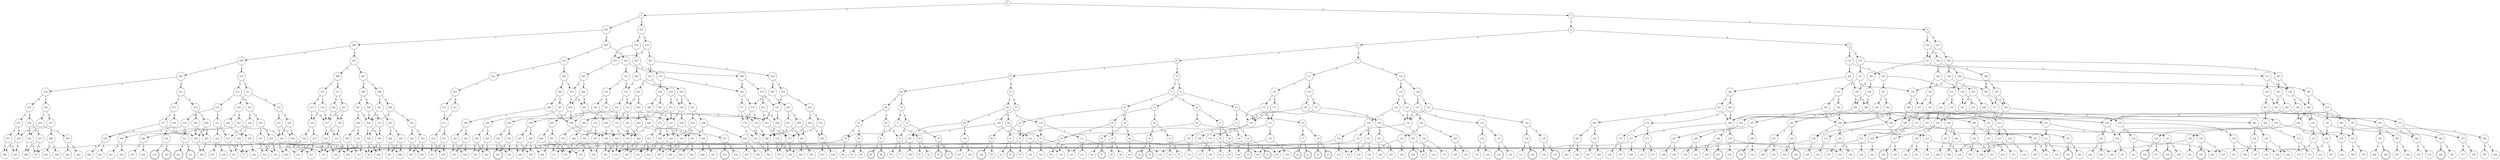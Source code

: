 digraph G {
node_23 [shape=circle,label="23"];
	node_23 -> node_28 [label="a"];
	node_23 -> node_27 [label="b"];
node_291 [shape=circle,label="291"];
	node_291 -> node_294 [label="a"];
	node_291 -> node_215 [label="b"];
node_34 [shape=doublecircle,label="34"];
node_121 [shape=circle,label="121"];
	node_121 -> node_135 [label="a"];
	node_121 -> node_123 [label="b"];
node_350 [shape=circle,label="350"];
node_402 [shape=circle,label="402"];
	node_402 -> node_375 [label="a"];
	node_402 -> node_234 [label="b"];
node_457 [shape=circle,label="457"];
	node_457 -> node_466 [label="a"];
	node_457 -> node_465 [label="b"];
node_139 [shape=doublecircle,label="139"];
node_501 [shape=circle,label="501"];
	node_501 -> node_503 [label="a"];
	node_501 -> node_502 [label="b"];
node_595 [shape=circle,label="595"];
	node_595 -> node_597 [label="a"];
	node_595 -> node_221 [label="b"];
node_612 [shape=circle,label="612"];
	node_612 -> node_613 [label="a"];
node_288 [shape=circle,label="288"];
	node_288 -> node_295 [label="a"];
	node_288 -> node_269 [label="b"];
node_515 [shape=circle,label="515"];
	node_515 -> node_518 [label="a"];
	node_515 -> node_517 [label="b"];
node_622 [shape=circle,label="622"];
	node_622 -> node_650 [label="a"];
	node_622 -> node_649 [label="b"];
node_10 [shape=circle,label="10"];
	node_10 -> node_12 [label="a"];
	node_10 -> node_11 [label="b"];
node_629 [shape=circle,label="629"];
	node_629 -> node_631 [label="a"];
	node_629 -> node_630 [label="b"];
node_294 [shape=circle,label="294"];
node_520 [shape=circle,label="520"];
	node_520 -> node_522 [label="a"];
	node_520 -> node_521 [label="b"];
node_571 [shape=circle,label="571"];
node_13 [shape=circle,label="13"];
	node_13 -> node_30 [label="a"];
	node_13 -> node_29 [label="b"];
node_650 [shape=circle,label="650"];
	node_650 -> node_652 [label="a"];
	node_650 -> node_651 [label="b"];
node_249 [shape=circle,label="249"];
	node_249 -> node_251 [label="a"];
	node_249 -> node_250 [label="b"];
node_572 [shape=circle,label="572"];
node_150 [shape=circle,label="150"];
	node_150 -> node_152 [label="a"];
	node_150 -> node_151 [label="b"];
node_416 [shape=circle,label="416"];
	node_416 -> node_418 [label="a"];
	node_416 -> node_417 [label="b"];
node_309 [shape=circle,label="309"];
node_639 [shape=circle,label="639"];
	node_639 -> node_544 [label="a"];
	node_639 -> node_543 [label="b"];
node_343 [shape=doublecircle,label="343"];
node_362 [shape=circle,label="362"];
	node_362 -> node_375 [label="a"];
	node_362 -> node_234 [label="b"];
node_606 [shape=circle,label="606"];
	node_606 -> node_608 [label="a"];
	node_606 -> node_557 [label="b"];
node_29 [shape=circle,label="29"];
	node_29 -> node_37 [label="a"];
	node_29 -> node_23 [label="b"];
node_670 [shape=circle,label="670"];
	node_670 -> node_671 [label="a"];
	node_670 -> node_626 [label="b"];
node_62 [shape=circle,label="62"];
node_48 [shape=circle,label="48"];
node_61 [shape=circle,label="61"];
node_503 [shape=circle,label="503"];
	node_503 -> node_505 [label="a"];
	node_503 -> node_504 [label="b"];
node_110 [shape=circle,label="110"];
	node_110 -> node_111 [label="a"];
	node_110 -> node_97 [label="b"];
node_364 [shape=circle,label="364"];
	node_364 -> node_372 [label="a"];
	node_364 -> node_242 [label="b"];
node_655 [shape=circle,label="655"];
	node_655 -> node_657 [label="a"];
	node_655 -> node_656 [label="b"];
node_4 [shape=circle,label="4"];
	node_4 -> node_6 [label="a"];
	node_4 -> node_5 [label="b"];
node_235 [shape=circle,label="235"];
	node_235 -> node_237 [label="a"];
	node_235 -> node_236 [label="b"];
node_480 [shape=circle,label="480"];
node_296 [shape=circle,label="296"];
	node_296 -> node_299 [label="a"];
	node_296 -> node_228 [label="b"];
node_399 [shape=circle,label="399"];
node_187 [shape=circle,label="187"];
	node_187 -> node_189 [label="a"];
	node_187 -> node_188 [label="b"];
node_171 [shape=circle,label="171"];
	node_171 -> node_173 [label="a"];
	node_171 -> node_159 [label="b"];
node_321 [shape=circle,label="321"];
node_465 [shape=circle,label="465"];
	node_465 -> node_469 [label="a"];
	node_465 -> node_83 [label="b"];
node_105 [shape=circle,label="105"];
node_412 [shape=circle,label="412"];
	node_412 -> node_414 [label="a"];
	node_412 -> node_413 [label="b"];
node_6 [shape=circle,label="6"];
	node_6 -> node_8 [label="a"];
	node_6 -> node_7 [label="b"];
node_654 [shape=circle,label="654"];
	node_654 -> node_655 [label="a"];
	node_654 -> node_573 [label="b"];
node_311 [shape=circle,label="311"];
node_177 [shape=circle,label="177"];
node_611 [shape=circle,label="611"];
	node_611 -> node_613 [label="a"];
node_406 [shape=circle,label="406"];
	node_406 -> node_408 [label="a"];
	node_406 -> node_407 [label="b"];
node_257 [shape=circle,label="257"];
node_127 [shape=circle,label="127"];
node_537 [shape=circle,label="537"];
	node_537 -> node_544 [label="a"];
	node_537 -> node_543 [label="b"];
node_539 [shape=circle,label="539"];
	node_539 -> node_542 [label="a"];
	node_539 -> node_541 [label="b"];
node_74 [shape=circle,label="74"];
	node_74 -> node_76 [label="a"];
	node_74 -> node_75 [label="b"];
node_78 [shape=circle,label="78"];
node_386 [shape=circle,label="386"];
node_516 [shape=circle,label="516"];
	node_516 -> node_518 [label="a"];
	node_516 -> node_517 [label="b"];
node_356 [shape=doublecircle,label="356"];
node_487 [shape=circle,label="487"];
	node_487 -> node_489 [label="a"];
	node_487 -> node_488 [label="b"];
node_526 [shape=circle,label="526"];
	node_526 -> node_528 [label="a"];
	node_526 -> node_517 [label="b"];
node_607 [shape=circle,label="607"];
	node_607 -> node_608 [label="a"];
	node_607 -> node_557 [label="b"];
node_653 [shape=circle,label="653"];
	node_653 -> node_655 [label="a"];
	node_653 -> node_573 [label="b"];
node_133 [shape=circle,label="133"];
node_280 [shape=circle,label="280"];
node_391 [shape=circle,label="391"];
	node_391 -> node_317 [label="a"];
	node_391 -> node_316 [label="b"];
node_161 [shape=circle,label="161"];
	node_161 -> node_166 [label="a"];
	node_161 -> node_165 [label="b"];
node_553 [shape=circle,label="553"];
	node_553 -> node_560 [label="a"];
	node_553 -> node_559 [label="b"];
node_17 [shape=circle,label="17"];
	node_17 -> node_22 [label="a"];
	node_17 -> node_21 [label="b"];
node_42 [shape=circle,label="42"];
	node_42 -> node_51 [label="a"];
	node_42 -> node_50 [label="b"];
node_314 [shape=circle,label="314"];
node_168 [shape=circle,label="168"];
	node_168 -> node_169 [label="a"];
	node_168 -> node_115 [label="b"];
node_170 [shape=circle,label="170"];
node_645 [shape=circle,label="645"];
node_549 [shape=circle,label="549"];
node_495 [shape=circle,label="495"];
	node_495 -> node_497 [label="a"];
	node_495 -> node_496 [label="b"];
node_414 [shape=circle,label="414"];
	node_414 -> node_416 [label="a"];
	node_414 -> node_415 [label="b"];
node_292 [shape=circle,label="292"];
	node_292 -> node_293 [label="a"];
	node_292 -> node_213 [label="b"];
node_114 [shape=circle,label="114"];
	node_114 -> node_116 [label="a"];
	node_114 -> node_115 [label="b"];
node_307 [shape=circle,label="307"];
	node_307 -> node_309 [label="a"];
	node_307 -> node_308 [label="b"];
node_326 [shape=circle,label="326"];
	node_326 -> node_328 [label="a"];
	node_326 -> node_327 [label="b"];
node_408 [shape=circle,label="408"];
	node_408 -> node_410 [label="a"];
	node_408 -> node_409 [label="b"];
node_461 [shape=circle,label="461"];
node_529 [shape=circle,label="529"];
	node_529 -> node_584 [label="a"];
	node_529 -> node_583 [label="b"];
node_488 [shape=circle,label="488"];
	node_488 -> node_507 [label="a"];
	node_488 -> node_506 [label="b"];
node_180 [shape=circle,label="180"];
	node_180 -> node_231 [label="a"];
	node_180 -> node_230 [label="b"];
node_269 [shape=circle,label="269"];
	node_269 -> node_278 [label="a"];
	node_269 -> node_277 [label="b"];
node_102 [shape=circle,label="102"];
node_580 [shape=circle,label="580"];
	node_580 -> node_582 [label="a"];
node_184 [shape=circle,label="184"];
	node_184 -> node_200 [label="a"];
	node_184 -> node_186 [label="b"];
node_328 [shape=circle,label="328"];
	node_328 -> node_330 [label="a"];
	node_328 -> node_329 [label="b"];
node_493 [shape=circle,label="493"];
	node_493 -> node_495 [label="a"];
	node_493 -> node_494 [label="b"];
node_196 [shape=circle,label="196"];
node_613 [shape=circle,label="613"];
	node_613 -> node_615 [label="a"];
	node_613 -> node_614 [label="b"];
node_221 [shape=circle,label="221"];
node_299 [shape=circle,label="299"];
node_576 [shape=circle,label="576"];
	node_576 -> node_579 [label="a"];
	node_576 -> node_578 [label="b"];
node_370 [shape=circle,label="370"];
node_305 [shape=circle,label="305"];
	node_305 -> node_307 [label="a"];
	node_305 -> node_306 [label="b"];
node_451 [shape=circle,label="451"];
	node_451 -> node_452 [label="a"];
	node_451 -> node_445 [label="b"];
node_20 [shape=doublecircle,label="20"];
node_633 [shape=doublecircle,label="633"];
node_60 [shape=circle,label="60"];
node_604 [shape=circle,label="604"];
	node_604 -> node_605 [label="a"];
	node_604 -> node_589 [label="b"];
node_203 [shape=circle,label="203"];
node_334 [shape=circle,label="334"];
	node_334 -> node_336 [label="a"];
	node_334 -> node_335 [label="b"];
node_8 [shape=circle,label="8"];
	node_8 -> node_10 [label="a"];
	node_8 -> node_9 [label="b"];
node_101 [shape=circle,label="101"];
node_623 [shape=circle,label="623"];
	node_623 -> node_625 [label="a"];
	node_623 -> node_624 [label="b"];
node_469 [shape=circle,label="469"];
node_673 [shape=circle,label="673"];
	node_673 -> node_635 [label="a"];
	node_673 -> node_634 [label="b"];
node_239 [shape=doublecircle,label="239"];
node_675 [shape=circle,label="675"];
	node_675 -> node_658 [label="a"];
	node_675 -> node_567 [label="b"];
node_32 [shape=circle,label="32"];
	node_32 -> node_34 [label="a"];
	node_32 -> node_33 [label="b"];
node_295 [shape=circle,label="295"];
	node_295 -> node_297 [label="a"];
	node_295 -> node_296 [label="b"];
node_637 [shape=circle,label="637"];
node_126 [shape=circle,label="126"];
	node_126 -> node_128 [label="a"];
	node_126 -> node_127 [label="b"];
node_609 [shape=circle,label="609"];
	node_609 -> node_596 [label="a"];
	node_609 -> node_595 [label="b"];
node_344 [shape=circle,label="344"];
	node_344 -> node_346 [label="a"];
	node_344 -> node_345 [label="b"];
node_201 [shape=circle,label="201"];
	node_201 -> node_206 [label="a"];
	node_201 -> node_205 [label="b"];
node_319 [shape=circle,label="319"];
	node_319 -> node_322 [label="a"];
	node_319 -> node_256 [label="b"];
node_556 [shape=circle,label="556"];
	node_556 -> node_558 [label="a"];
	node_556 -> node_557 [label="b"];
node_211 [shape=circle,label="211"];
	node_211 -> node_216 [label="a"];
	node_211 -> node_215 [label="b"];
node_366 [shape=circle,label="366"];
	node_366 -> node_371 [label="a"];
	node_366 -> node_370 [label="b"];
node_383 [shape=circle,label="383"];
node_467 [shape=circle,label="467"];
node_536 [shape=circle,label="536"];
	node_536 -> node_538 [label="a"];
	node_536 -> node_537 [label="b"];
node_411 [shape=circle,label="411"];
	node_411 -> node_436 [label="a"];
	node_411 -> node_435 [label="b"];
node_149 [shape=circle,label="149"];
node_226 [shape=circle,label="226"];
node_405 [shape=circle,label="405"];
	node_405 -> node_530 [label="a"];
	node_405 -> node_529 [label="b"];
node_419 [shape=doublecircle,label="419"];
node_593 [shape=circle,label="593"];
node_46 [shape=circle,label="46"];
node_369 [shape=doublecircle,label="369"];
node_373 [shape=circle,label="373"];
node_500 [shape=circle,label="500"];
node_169 [shape=circle,label="169"];
node_272 [shape=circle,label="272"];
	node_272 -> node_274 [label="a"];
	node_272 -> node_273 [label="b"];
node_388 [shape=circle,label="388"];
	node_388 -> node_391 [label="a"];
	node_388 -> node_300 [label="b"];
node_615 [shape=circle,label="615"];
	node_615 -> node_617 [label="a"];
	node_615 -> node_616 [label="b"];
node_84 [shape=circle,label="84"];
node_404 [shape=circle,label="404"];
	node_404 -> node_406 [label="a"];
	node_404 -> node_405 [label="b"];
node_590 [shape=circle,label="590"];
	node_590 -> node_592 [label="a"];
	node_590 -> node_591 [label="b"];
node_265 [shape=circle,label="265"];
	node_265 -> node_289 [label="a"];
	node_265 -> node_288 [label="b"];
node_143 [shape=circle,label="143"];
	node_143 -> node_144 [label="a"];
	node_143 -> node_123 [label="b"];
node_620 [shape=circle,label="620"];
	node_620 -> node_665 [label="a"];
node_38 [shape=circle,label="38"];
node_384 [shape=doublecircle,label="384"];
node_132 [shape=circle,label="132"];
	node_132 -> node_133 [label="a"];
	node_132 -> node_65 [label="b"];
node_148 [shape=circle,label="148"];
node_100 [shape=doublecircle,label="100"];
node_266 [shape=circle,label="266"];
	node_266 -> node_268 [label="a"];
	node_266 -> node_267 [label="b"];
node_348 [shape=circle,label="348"];
node_597 [shape=circle,label="597"];
node_569 [shape=circle,label="569"];
	node_569 -> node_572 [label="a"];
	node_569 -> node_571 [label="b"];
node_566 [shape=circle,label="566"];
	node_566 -> node_568 [label="a"];
	node_566 -> node_567 [label="b"];
node_230 [shape=circle,label="230"];
	node_230 -> node_249 [label="a"];
	node_230 -> node_248 [label="b"];
node_94 [shape=circle,label="94"];
	node_94 -> node_96 [label="a"];
	node_94 -> node_95 [label="b"];
node_253 [shape=circle,label="253"];
	node_253 -> node_255 [label="a"];
	node_253 -> node_254 [label="b"];
node_117 [shape=circle,label="117"];
	node_117 -> node_156 [label="a"];
	node_117 -> node_155 [label="b"];
node_178 [shape=circle,label="178"];
	node_178 -> node_264 [label="a"];
	node_178 -> node_263 [label="b"];
node_422 [shape=doublecircle,label="422"];
node_136 [shape=circle,label="136"];
	node_136 -> node_141 [label="a"];
	node_136 -> node_140 [label="b"];
node_273 [shape=circle,label="273"];
node_548 [shape=circle,label="548"];
	node_548 -> node_550 [label="a"];
	node_548 -> node_549 [label="b"];
node_153 [shape=circle,label="153"];
node_523 [shape=circle,label="523"];
	node_523 -> node_525 [label="a"];
	node_523 -> node_107 [label="b"];
node_231 [shape=circle,label="231"];
	node_231 -> node_233 [label="a"];
	node_231 -> node_232 [label="b"];
node_385 [shape=circle,label="385"];
	node_385 -> node_387 [label="a"];
	node_385 -> node_386 [label="b"];
node_415 [shape=circle,label="415"];
	node_415 -> node_424 [label="a"];
	node_415 -> node_423 [label="b"];
node_179 [shape=circle,label="179"];
	node_179 -> node_181 [label="a"];
	node_179 -> node_180 [label="b"];
node_636 [shape=circle,label="636"];
	node_636 -> node_638 [label="a"];
	node_636 -> node_637 [label="b"];
node_357 [shape=circle,label="357"];
	node_357 -> node_359 [label="a"];
	node_357 -> node_358 [label="b"];
node_141 [shape=circle,label="141"];
node_338 [shape=doublecircle,label="338"];
node_445 [shape=circle,label="445"];
	node_445 -> node_449 [label="a"];
	node_445 -> node_54 [label="b"];
node_12 [shape=circle,label="12"];
	node_12 -> node_14 [label="a"];
	node_12 -> node_13 [label="b"];
node_157 [shape=circle,label="157"];
	node_157 -> node_160 [label="a"];
	node_157 -> node_159 [label="b"];
node_603 [shape=circle,label="603"];
	node_603 -> node_609 [label="a"];
	node_603 -> node_589 [label="b"];
node_470 [shape=circle,label="470"];
	node_470 -> node_473 [label="a"];
	node_470 -> node_465 [label="b"];
node_52 [shape=circle,label="52"];
node_531 [shape=circle,label="531"];
	node_531 -> node_564 [label="a"];
	node_531 -> node_563 [label="b"];
node_430 [shape=circle,label="430"];
	node_430 -> node_433 [label="a"];
	node_430 -> node_432 [label="b"];
node_251 [shape=circle,label="251"];
	node_251 -> node_253 [label="a"];
	node_251 -> node_252 [label="b"];
node_525 [shape=circle,label="525"];
node_219 [shape=circle,label="219"];
node_122 [shape=circle,label="122"];
	node_122 -> node_124 [label="a"];
	node_122 -> node_123 [label="b"];
node_552 [shape=circle,label="552"];
	node_552 -> node_554 [label="a"];
	node_552 -> node_553 [label="b"];
node_116 [shape=circle,label="116"];
node_209 [shape=circle,label="209"];
	node_209 -> node_218 [label="a"];
	node_209 -> node_217 [label="b"];
node_223 [shape=circle,label="223"];
	node_223 -> node_225 [label="a"];
	node_223 -> node_224 [label="b"];
node_381 [shape=circle,label="381"];
	node_381 -> node_382 [label="a"];
	node_381 -> node_252 [label="b"];
node_596 [shape=circle,label="596"];
	node_596 -> node_597 [label="a"];
	node_596 -> node_221 [label="b"];
node_648 [shape=circle,label="648"];
node_377 [shape=circle,label="377"];
node_471 [shape=circle,label="471"];
	node_471 -> node_472 [label="a"];
	node_471 -> node_459 [label="b"];
node_496 [shape=circle,label="496"];
node_113 [shape=circle,label="113"];
node_337 [shape=circle,label="337"];
node_232 [shape=circle,label="232"];
	node_232 -> node_235 [label="a"];
	node_232 -> node_234 [label="b"];
node_651 [shape=circle,label="651"];
	node_651 -> node_658 [label="a"];
	node_651 -> node_567 [label="b"];
node_505 [shape=circle,label="505"];
node_544 [shape=circle,label="544"];
	node_544 -> node_545 [label="a"];
	node_544 -> node_198 [label="b"];
node_154 [shape=circle,label="154"];
node_217 [shape=circle,label="217"];
	node_217 -> node_222 [label="a"];
	node_217 -> node_221 [label="b"];
node_441 [shape=circle,label="441"];
node_511 [shape=circle,label="511"];
node_277 [shape=circle,label="277"];
	node_277 -> node_280 [label="a"];
	node_277 -> node_221 [label="b"];
node_165 [shape=circle,label="165"];
node_598 [shape=circle,label="598"];
	node_598 -> node_600 [label="a"];
	node_598 -> node_599 [label="b"];
node_468 [shape=circle,label="468"];
node_631 [shape=circle,label="631"];
	node_631 -> node_633 [label="a"];
	node_631 -> node_632 [label="b"];
node_546 [shape=circle,label="546"];
	node_546 -> node_548 [label="a"];
	node_546 -> node_547 [label="b"];
node_287 [shape=circle,label="287"];
node_481 [shape=circle,label="481"];
node_625 [shape=circle,label="625"];
	node_625 -> node_627 [label="a"];
	node_625 -> node_626 [label="b"];
node_562 [shape=circle,label="562"];
	node_562 -> node_560 [label="a"];
	node_562 -> node_559 [label="b"];
node_513 [shape=circle,label="513"];
	node_513 -> node_527 [label="a"];
	node_513 -> node_526 [label="b"];
node_646 [shape=circle,label="646"];
	node_646 -> node_648 [label="a"];
	node_646 -> node_647 [label="b"];
node_664 [shape=circle,label="664"];
node_43 [shape=circle,label="43"];
	node_43 -> node_45 [label="a"];
	node_43 -> node_44 [label="b"];
node_374 [shape=circle,label="374"];
node_327 [shape=circle,label="327"];
	node_327 -> node_361 [label="a"];
	node_327 -> node_360 [label="b"];
node_643 [shape=circle,label="643"];
	node_643 -> node_645 [label="a"];
	node_643 -> node_644 [label="b"];
node_462 [shape=circle,label="462"];
node_134 [shape=circle,label="134"];
node_145 [shape=circle,label="145"];
	node_145 -> node_149 [label="a"];
	node_145 -> node_48 [label="b"];
node_347 [shape=circle,label="347"];
node_36 [shape=circle,label="36"];
node_91 [shape=circle,label="91"];
node_202 [shape=circle,label="202"];
	node_202 -> node_204 [label="a"];
	node_202 -> node_203 [label="b"];
node_421 [shape=doublecircle,label="421"];
node_244 [shape=circle,label="244"];
node_492 [shape=circle,label="492"];
	node_492 -> node_499 [label="a"];
	node_492 -> node_498 [label="b"];
node_491 [shape=circle,label="491"];
	node_491 -> node_493 [label="a"];
	node_491 -> node_492 [label="b"];
node_510 [shape=circle,label="510"];
	node_510 -> node_511 [label="a"];
	node_510 -> node_443 [label="b"];
node_14 [shape=circle,label="14"];
	node_14 -> node_16 [label="a"];
	node_14 -> node_15 [label="b"];
node_128 [shape=doublecircle,label="128"];
node_618 [shape=circle,label="618"];
	node_618 -> node_667 [label="a"];
	node_618 -> node_620 [label="b"];
node_135 [shape=circle,label="135"];
	node_135 -> node_137 [label="a"];
	node_135 -> node_136 [label="b"];
node_663 [shape=circle,label="663"];
node_1 [shape=circle,label="1"];
	node_1 -> node_404 [label="a"];
	node_1 -> node_403 [label="b"];
node_198 [shape=circle,label="198"];
node_197 [shape=circle,label="197"];
node_207 [shape=circle,label="207"];
	node_207 -> node_223 [label="a"];
	node_207 -> node_209 [label="b"];
node_519 [shape=circle,label="519"];
	node_519 -> node_522 [label="a"];
	node_519 -> node_521 [label="b"];
node_530 [shape=circle,label="530"];
	node_530 -> node_532 [label="a"];
	node_530 -> node_531 [label="b"];
node_624 [shape=circle,label="624"];
	node_624 -> node_640 [label="a"];
	node_624 -> node_551 [label="b"];
node_330 [shape=circle,label="330"];
	node_330 -> node_332 [label="a"];
	node_330 -> node_331 [label="b"];
node_215 [shape=circle,label="215"];
node_137 [shape=circle,label="137"];
	node_137 -> node_139 [label="a"];
	node_137 -> node_138 [label="b"];
node_73 [shape=circle,label="73"];
	node_73 -> node_78 [label="a"];
	node_73 -> node_77 [label="b"];
node_508 [shape=circle,label="508"];
	node_508 -> node_510 [label="a"];
	node_508 -> node_509 [label="b"];
node_581 [shape=circle,label="581"];
	node_581 -> node_582 [label="a"];
node_237 [shape=circle,label="237"];
	node_237 -> node_239 [label="a"];
	node_237 -> node_238 [label="b"];
node_35 [shape=circle,label="35"];
node_507 [shape=circle,label="507"];
	node_507 -> node_508 [label="a"];
	node_507 -> node_492 [label="b"];
node_585 [shape=circle,label="585"];
	node_585 -> node_604 [label="a"];
	node_585 -> node_603 [label="b"];
node_483 [shape=circle,label="483"];
	node_483 -> node_485 [label="a"];
	node_483 -> node_478 [label="b"];
node_19 [shape=doublecircle,label="19"];
node_174 [shape=circle,label="174"];
	node_174 -> node_177 [label="a"];
	node_174 -> node_101 [label="b"];
node_270 [shape=circle,label="270"];
	node_270 -> node_272 [label="a"];
	node_270 -> node_271 [label="b"];
node_159 [shape=circle,label="159"];
	node_159 -> node_168 [label="a"];
	node_159 -> node_167 [label="b"];
node_342 [shape=circle,label="342"];
node_442 [shape=circle,label="442"];
node_123 [shape=circle,label="123"];
	node_123 -> node_132 [label="a"];
	node_123 -> node_131 [label="b"];
node_129 [shape=circle,label="129"];
node_290 [shape=circle,label="290"];
	node_290 -> node_292 [label="a"];
	node_290 -> node_291 [label="b"];
node_99 [shape=circle,label="99"];
node_81 [shape=circle,label="81"];
node_218 [shape=circle,label="218"];
	node_218 -> node_220 [label="a"];
	node_218 -> node_219 [label="b"];
node_208 [shape=circle,label="208"];
	node_208 -> node_210 [label="a"];
	node_208 -> node_209 [label="b"];
node_324 [shape=circle,label="324"];
	node_324 -> node_326 [label="a"];
	node_324 -> node_325 [label="b"];
node_527 [shape=circle,label="527"];
	node_527 -> node_528 [label="a"];
	node_527 -> node_517 [label="b"];
node_543 [shape=circle,label="543"];
	node_543 -> node_545 [label="a"];
	node_543 -> node_198 [label="b"];
node_199 [shape=circle,label="199"];
node_206 [shape=circle,label="206"];
node_660 [shape=circle,label="660"];
	node_660 -> node_662 [label="a"];
	node_660 -> node_580 [label="b"];
node_554 [shape=circle,label="554"];
	node_554 -> node_556 [label="a"];
	node_554 -> node_555 [label="b"];
node_417 [shape=circle,label="417"];
	node_417 -> node_422 [label="a"];
	node_417 -> node_421 [label="b"];
node_82 [shape=circle,label="82"];
node_601 [shape=circle,label="601"];
node_138 [shape=circle,label="138"];
node_490 [shape=circle,label="490"];
	node_490 -> node_501 [label="a"];
	node_490 -> node_492 [label="b"];
node_472 [shape=circle,label="472"];
	node_472 -> node_464 [label="a"];
	node_472 -> node_463 [label="b"];
node_256 [shape=circle,label="256"];
node_475 [shape=circle,label="475"];
	node_475 -> node_477 [label="a"];
	node_475 -> node_476 [label="b"];
node_506 [shape=circle,label="506"];
	node_506 -> node_512 [label="a"];
	node_506 -> node_492 [label="b"];
node_31 [shape=circle,label="31"];
	node_31 -> node_36 [label="a"];
	node_31 -> node_35 [label="b"];
node_45 [shape=circle,label="45"];
	node_45 -> node_47 [label="a"];
	node_45 -> node_46 [label="b"];
node_315 [shape=circle,label="315"];
node_400 [shape=circle,label="400"];
node_281 [shape=circle,label="281"];
	node_281 -> node_283 [label="a"];
	node_281 -> node_282 [label="b"];
node_302 [shape=circle,label="302"];
	node_302 -> node_305 [label="a"];
	node_302 -> node_304 [label="b"];
node_255 [shape=circle,label="255"];
node_312 [shape=circle,label="312"];
	node_312 -> node_315 [label="a"];
node_382 [shape=circle,label="382"];
	node_382 -> node_384 [label="a"];
	node_382 -> node_383 [label="b"];
node_649 [shape=circle,label="649"];
	node_649 -> node_659 [label="a"];
	node_649 -> node_576 [label="b"];
node_156 [shape=circle,label="156"];
	node_156 -> node_158 [label="a"];
	node_156 -> node_157 [label="b"];
node_185 [shape=circle,label="185"];
	node_185 -> node_187 [label="a"];
	node_185 -> node_186 [label="b"];
node_644 [shape=circle,label="644"];
node_340 [shape=circle,label="340"];
node_322 [shape=circle,label="322"];
node_107 [shape=circle,label="107"];
node_274 [shape=circle,label="274"];
node_59 [shape=circle,label="59"];
	node_59 -> node_61 [label="a"];
	node_59 -> node_60 [label="b"];
node_166 [shape=circle,label="166"];
node_167 [shape=circle,label="167"];
	node_167 -> node_170 [label="a"];
	node_167 -> node_107 [label="b"];
node_588 [shape=circle,label="588"];
	node_588 -> node_590 [label="a"];
	node_588 -> node_589 [label="b"];
node_592 [shape=circle,label="592"];
	node_592 -> node_594 [label="a"];
	node_592 -> node_593 [label="b"];
node_661 [shape=circle,label="661"];
	node_661 -> node_662 [label="a"];
	node_661 -> node_580 [label="b"];
node_303 [shape=circle,label="303"];
	node_303 -> node_305 [label="a"];
	node_303 -> node_304 [label="b"];
node_33 [shape=doublecircle,label="33"];
node_9 [shape=circle,label="9"];
	node_9 -> node_68 [label="a"];
	node_9 -> node_67 [label="b"];
node_389 [shape=circle,label="389"];
	node_389 -> node_390 [label="a"];
	node_389 -> node_265 [label="b"];
node_594 [shape=circle,label="594"];
node_210 [shape=circle,label="210"];
	node_210 -> node_212 [label="a"];
	node_210 -> node_211 [label="b"];
node_591 [shape=circle,label="591"];
	node_591 -> node_594 [label="a"];
	node_591 -> node_593 [label="b"];
node_16 [shape=circle,label="16"];
	node_16 -> node_18 [label="a"];
	node_16 -> node_17 [label="b"];
node_276 [shape=circle,label="276"];
node_372 [shape=circle,label="372"];
	node_372 -> node_374 [label="a"];
	node_372 -> node_373 [label="b"];
node_512 [shape=circle,label="512"];
	node_512 -> node_499 [label="a"];
	node_512 -> node_498 [label="b"];
node_317 [shape=circle,label="317"];
	node_317 -> node_318 [label="a"];
	node_317 -> node_304 [label="b"];
node_267 [shape=circle,label="267"];
	node_267 -> node_281 [label="a"];
	node_267 -> node_269 [label="b"];
node_440 [shape=circle,label="440"];
	node_440 -> node_442 [label="a"];
	node_440 -> node_441 [label="b"];
node_521 [shape=circle,label="521"];
node_279 [shape=circle,label="279"];
node_200 [shape=circle,label="200"];
	node_200 -> node_202 [label="a"];
	node_200 -> node_201 [label="b"];
node_434 [shape=circle,label="434"];
	node_434 -> node_427 [label="a"];
	node_434 -> node_27 [label="b"];
node_30 [shape=circle,label="30"];
	node_30 -> node_32 [label="a"];
	node_30 -> node_31 [label="b"];
node_297 [shape=circle,label="297"];
	node_297 -> node_298 [label="a"];
	node_297 -> node_226 [label="b"];
node_425 [shape=circle,label="425"];
node_349 [shape=circle,label="349"];
node_474 [shape=circle,label="474"];
	node_474 -> node_484 [label="a"];
	node_474 -> node_483 [label="b"];
node_3 [shape=circle,label="3"];
	node_3 -> node_324 [label="a"];
	node_3 -> node_323 [label="b"];
node_192 [shape=circle,label="192"];
node_662 [shape=circle,label="662"];
	node_662 -> node_664 [label="a"];
	node_662 -> node_663 [label="b"];
node_195 [shape=circle,label="195"];
	node_195 -> node_197 [label="a"];
	node_195 -> node_196 [label="b"];
node_204 [shape=doublecircle,label="204"];
node_308 [shape=circle,label="308"];
node_533 [shape=circle,label="533"];
	node_533 -> node_552 [label="a"];
	node_533 -> node_551 [label="b"];
node_262 [shape=circle,label="262"];
node_339 [shape=circle,label="339"];
node_103 [shape=circle,label="103"];
	node_103 -> node_108 [label="a"];
	node_103 -> node_107 [label="b"];
node_329 [shape=circle,label="329"];
	node_329 -> node_351 [label="a"];
	node_329 -> node_207 [label="b"];
node_407 [shape=circle,label="407"];
	node_407 -> node_487 [label="a"];
	node_407 -> node_486 [label="b"];
node_58 [shape=circle,label="58"];
	node_58 -> node_63 [label="a"];
	node_58 -> node_62 [label="b"];
node_582 [shape=circle,label="582"];
node_345 [shape=circle,label="345"];
	node_345 -> node_350 [label="a"];
	node_345 -> node_349 [label="b"];
node_616 [shape=circle,label="616"];
node_564 [shape=circle,label="564"];
	node_564 -> node_566 [label="a"];
	node_564 -> node_565 [label="b"];
node_318 [shape=circle,label="318"];
	node_318 -> node_320 [label="a"];
	node_318 -> node_319 [label="b"];
node_659 [shape=circle,label="659"];
	node_659 -> node_661 [label="a"];
	node_659 -> node_660 [label="b"];
node_398 [shape=circle,label="398"];
	node_398 -> node_400 [label="a"];
	node_398 -> node_399 [label="b"];
node_563 [shape=circle,label="563"];
	node_563 -> node_577 [label="a"];
	node_563 -> node_576 [label="b"];
node_146 [shape=circle,label="146"];
	node_146 -> node_148 [label="a"];
	node_146 -> node_147 [label="b"];
node_224 [shape=circle,label="224"];
	node_224 -> node_229 [label="a"];
	node_224 -> node_228 [label="b"];
node_355 [shape=circle,label="355"];
node_672 [shape=circle,label="672"];
	node_672 -> node_673 [label="a"];
	node_672 -> node_630 [label="b"];
node_186 [shape=circle,label="186"];
	node_186 -> node_195 [label="a"];
	node_186 -> node_194 [label="b"];
node_69 [shape=circle,label="69"];
	node_69 -> node_86 [label="a"];
	node_69 -> node_85 [label="b"];
node_37 [shape=circle,label="37"];
	node_37 -> node_39 [label="a"];
	node_37 -> node_38 [label="b"];
node_335 [shape=circle,label="335"];
	node_335 -> node_340 [label="a"];
	node_335 -> node_339 [label="b"];
node_436 [shape=circle,label="436"];
	node_436 -> node_438 [label="a"];
	node_436 -> node_437 [label="b"];
node_172 [shape=circle,label="172"];
	node_172 -> node_173 [label="a"];
	node_172 -> node_159 [label="b"];
node_466 [shape=circle,label="466"];
	node_466 -> node_468 [label="a"];
	node_466 -> node_467 [label="b"];
node_26 [shape=doublecircle,label="26"];
node_522 [shape=circle,label="522"];
node_252 [shape=circle,label="252"];
	node_252 -> node_257 [label="a"];
	node_252 -> node_256 [label="b"];
node_542 [shape=doublecircle,label="542"];
node_152 [shape=circle,label="152"];
	node_152 -> node_153 [label="a"];
	node_152 -> node_60 [label="b"];
node_98 [shape=circle,label="98"];
	node_98 -> node_100 [label="a"];
	node_98 -> node_99 [label="b"];
node_371 [shape=circle,label="371"];
node_220 [shape=circle,label="220"];
node_574 [shape=circle,label="574"];
	node_574 -> node_575 [label="a"];
	node_574 -> node_246 [label="b"];
node_577 [shape=circle,label="577"];
	node_577 -> node_579 [label="a"];
	node_577 -> node_578 [label="b"];
node_278 [shape=circle,label="278"];
	node_278 -> node_279 [label="a"];
	node_278 -> node_219 [label="b"];
node_283 [shape=circle,label="283"];
	node_283 -> node_285 [label="a"];
	node_283 -> node_284 [label="b"];
node_5 [shape=circle,label="5"];
	node_5 -> node_179 [label="a"];
	node_5 -> node_178 [label="b"];
node_158 [shape=circle,label="158"];
	node_158 -> node_160 [label="a"];
	node_158 -> node_159 [label="b"];
node_104 [shape=circle,label="104"];
	node_104 -> node_106 [label="a"];
	node_104 -> node_105 [label="b"];
node_120 [shape=circle,label="120"];
	node_120 -> node_122 [label="a"];
	node_120 -> node_121 [label="b"];
node_286 [shape=circle,label="286"];
node_15 [shape=circle,label="15"];
	node_15 -> node_24 [label="a"];
	node_15 -> node_23 [label="b"];
node_390 [shape=circle,label="390"];
	node_390 -> node_289 [label="a"];
	node_390 -> node_288 [label="b"];
node_641 [shape=circle,label="641"];
	node_641 -> node_646 [label="a"];
	node_641 -> node_559 [label="b"];
node_608 [shape=circle,label="608"];
node_638 [shape=circle,label="638"];
node_567 [shape=circle,label="567"];
	node_567 -> node_574 [label="a"];
	node_567 -> node_573 [label="b"];
node_222 [shape=circle,label="222"];
node_93 [shape=circle,label="93"];
	node_93 -> node_110 [label="a"];
	node_93 -> node_109 [label="b"];
node_289 [shape=circle,label="289"];
	node_289 -> node_290 [label="a"];
	node_289 -> node_269 [label="b"];
node_87 [shape=circle,label="87"];
	node_87 -> node_89 [label="a"];
	node_87 -> node_88 [label="b"];
node_353 [shape=circle,label="353"];
	node_353 -> node_354 [label="a"];
	node_353 -> node_211 [label="b"];
node_71 [shape=circle,label="71"];
	node_71 -> node_80 [label="a"];
	node_71 -> node_79 [label="b"];
node_229 [shape=circle,label="229"];
node_142 [shape=circle,label="142"];
	node_142 -> node_150 [label="a"];
	node_142 -> node_123 [label="b"];
node_346 [shape=circle,label="346"];
	node_346 -> node_348 [label="a"];
	node_346 -> node_347 [label="b"];
node_628 [shape=circle,label="628"];
	node_628 -> node_636 [label="a"];
	node_628 -> node_543 [label="b"];
node_182 [shape=circle,label="182"];
	node_182 -> node_208 [label="a"];
	node_182 -> node_207 [label="b"];
node_674 [shape=circle,label="674"];
	node_674 -> node_675 [label="a"];
	node_674 -> node_651 [label="b"];
node_181 [shape=circle,label="181"];
	node_181 -> node_183 [label="a"];
	node_181 -> node_182 [label="b"];
node_183 [shape=circle,label="183"];
	node_183 -> node_185 [label="a"];
	node_183 -> node_184 [label="b"];
node_545 [shape=circle,label="545"];
node_485 [shape=circle,label="485"];
	node_485 -> node_482 [label="a"];
	node_485 -> node_107 [label="b"];
node_118 [shape=circle,label="118"];
	node_118 -> node_120 [label="a"];
	node_118 -> node_119 [label="b"];
node_130 [shape=doublecircle,label="130"];
node_671 [shape=circle,label="671"];
	node_671 -> node_672 [label="a"];
	node_671 -> node_537 [label="b"];
node_240 [shape=circle,label="240"];
node_243 [shape=circle,label="243"];
	node_243 -> node_245 [label="a"];
	node_243 -> node_244 [label="b"];
node_193 [shape=doublecircle,label="193"];
node_397 [shape=circle,label="397"];
	node_397 -> node_398 [label="a"];
	node_397 -> node_335 [label="b"];
node_95 [shape=circle,label="95"];
	node_95 -> node_104 [label="a"];
	node_95 -> node_103 [label="b"];
node_228 [shape=circle,label="228"];
node_361 [shape=circle,label="361"];
	node_361 -> node_363 [label="a"];
	node_361 -> node_362 [label="b"];
node_51 [shape=circle,label="51"];
	node_51 -> node_53 [label="a"];
	node_51 -> node_52 [label="b"];
node_617 [shape=circle,label="617"];
node_284 [shape=circle,label="284"];
node_627 [shape=circle,label="627"];
	node_627 -> node_629 [label="a"];
	node_627 -> node_628 [label="b"];
node_124 [shape=circle,label="124"];
	node_124 -> node_126 [label="a"];
	node_124 -> node_125 [label="b"];
node_447 [shape=circle,label="447"];
node_668 [shape=circle,label="668"];
	node_668 -> node_674 [label="a"];
	node_668 -> node_563 [label="b"];
node_111 [shape=circle,label="111"];
	node_111 -> node_113 [label="a"];
	node_111 -> node_112 [label="b"];
node_310 [shape=circle,label="310"];
node_92 [shape=circle,label="92"];
node_561 [shape=circle,label="561"];
node_658 [shape=circle,label="658"];
	node_658 -> node_574 [label="a"];
	node_658 -> node_573 [label="b"];
node_528 [shape=circle,label="528"];
	node_528 -> node_524 [label="a"];
	node_528 -> node_523 [label="b"];
node_254 [shape=circle,label="254"];
node_352 [shape=circle,label="352"];
	node_352 -> node_357 [label="a"];
	node_352 -> node_217 [label="b"];
node_477 [shape=circle,label="477"];
	node_477 -> node_479 [label="a"];
	node_477 -> node_478 [label="b"];
node_365 [shape=circle,label="365"];
	node_365 -> node_367 [label="a"];
	node_365 -> node_366 [label="b"];
node_575 [shape=circle,label="575"];
node_605 [shape=circle,label="605"];
	node_605 -> node_607 [label="a"];
	node_605 -> node_606 [label="b"];
node_63 [shape=circle,label="63"];
node_380 [shape=circle,label="380"];
	node_380 -> node_385 [label="a"];
	node_380 -> node_258 [label="b"];
node_259 [shape=circle,label="259"];
	node_259 -> node_261 [label="a"];
	node_259 -> node_260 [label="b"];
node_54 [shape=circle,label="54"];
node_268 [shape=circle,label="268"];
	node_268 -> node_270 [label="a"];
	node_268 -> node_269 [label="b"];
node_428 [shape=circle,label="428"];
	node_428 -> node_434 [label="a"];
	node_428 -> node_423 [label="b"];
node_568 [shape=circle,label="568"];
	node_568 -> node_570 [label="a"];
	node_568 -> node_569 [label="b"];
node_587 [shape=circle,label="587"];
	node_587 -> node_598 [label="a"];
	node_587 -> node_589 [label="b"];
node_44 [shape=circle,label="44"];
	node_44 -> node_49 [label="a"];
	node_44 -> node_48 [label="b"];
node_427 [shape=circle,label="427"];
node_376 [shape=circle,label="376"];
	node_376 -> node_378 [label="a"];
	node_376 -> node_377 [label="b"];
node_11 [shape=circle,label="11"];
	node_11 -> node_41 [label="a"];
	node_11 -> node_40 [label="b"];
node_39 [shape=circle,label="39"];
node_599 [shape=circle,label="599"];
	node_599 -> node_602 [label="a"];
	node_599 -> node_601 [label="b"];
node_247 [shape=circle,label="247"];
node_486 [shape=circle,label="486"];
	node_486 -> node_514 [label="a"];
	node_486 -> node_513 [label="b"];
node_57 [shape=circle,label="57"];
	node_57 -> node_59 [label="a"];
	node_57 -> node_58 [label="b"];
node_413 [shape=circle,label="413"];
	node_413 -> node_429 [label="a"];
	node_413 -> node_428 [label="b"];
node_144 [shape=circle,label="144"];
	node_144 -> node_146 [label="a"];
	node_144 -> node_145 [label="b"];
node_379 [shape=circle,label="379"];
	node_379 -> node_381 [label="a"];
	node_379 -> node_380 [label="b"];
node_88 [shape=doublecircle,label="88"];
node_559 [shape=circle,label="559"];
	node_559 -> node_561 [label="a"];
	node_559 -> node_221 [label="b"];
node_22 [shape=doublecircle,label="22"];
node_21 [shape=doublecircle,label="21"];
node_258 [shape=circle,label="258"];
	node_258 -> node_262 [label="a"];
node_298 [shape=circle,label="298"];
node_360 [shape=circle,label="360"];
	node_360 -> node_379 [label="a"];
	node_360 -> node_248 [label="b"];
node_115 [shape=circle,label="115"];
node_449 [shape=circle,label="449"];
node_455 [shape=circle,label="455"];
	node_455 -> node_471 [label="a"];
	node_455 -> node_470 [label="b"];
node_2 [shape=circle,label="2"];
	node_2 -> node_4 [label="a"];
	node_2 -> node_3 [label="b"];
node_41 [shape=circle,label="41"];
	node_41 -> node_43 [label="a"];
	node_41 -> node_42 [label="b"];
node_188 [shape=circle,label="188"];
	node_188 -> node_193 [label="a"];
	node_188 -> node_192 [label="b"];
node_70 [shape=circle,label="70"];
	node_70 -> node_72 [label="a"];
	node_70 -> node_71 [label="b"];
node_89 [shape=doublecircle,label="89"];
node_66 [shape=circle,label="66"];
node_634 [shape=circle,label="634"];
node_450 [shape=circle,label="450"];
	node_450 -> node_452 [label="a"];
	node_450 -> node_445 [label="b"];
node_162 [shape=circle,label="162"];
	node_162 -> node_164 [label="a"];
	node_162 -> node_163 [label="b"];
node_547 [shape=circle,label="547"];
	node_547 -> node_550 [label="a"];
	node_547 -> node_549 [label="b"];
node_264 [shape=circle,label="264"];
	node_264 -> node_266 [label="a"];
	node_264 -> node_265 [label="b"];
node_151 [shape=circle,label="151"];
	node_151 -> node_154 [label="a"];
	node_151 -> node_62 [label="b"];
node_498 [shape=circle,label="498"];
	node_498 -> node_500 [label="a"];
	node_498 -> node_54 [label="b"];
node_67 [shape=circle,label="67"];
	node_67 -> node_94 [label="a"];
	node_67 -> node_93 [label="b"];
node_589 [shape=circle,label="589"];
	node_589 -> node_596 [label="a"];
	node_589 -> node_595 [label="b"];
node_433 [shape=circle,label="433"];
node_652 [shape=circle,label="652"];
	node_652 -> node_654 [label="a"];
	node_652 -> node_653 [label="b"];
node_614 [shape=circle,label="614"];
	node_614 -> node_617 [label="a"];
	node_614 -> node_616 [label="b"];
node_293 [shape=circle,label="293"];
node_657 [shape=circle,label="657"];
node_534 [shape=circle,label="534"];
	node_534 -> node_536 [label="a"];
	node_534 -> node_535 [label="b"];
node_50 [shape=circle,label="50"];
	node_50 -> node_55 [label="a"];
	node_50 -> node_54 [label="b"];
node_438 [shape=circle,label="438"];
	node_438 -> node_440 [label="a"];
	node_438 -> node_439 [label="b"];
node_79 [shape=circle,label="79"];
	node_79 -> node_84 [label="a"];
	node_79 -> node_83 [label="b"];
node_336 [shape=circle,label="336"];
	node_336 -> node_338 [label="a"];
	node_336 -> node_337 [label="b"];
node_275 [shape=circle,label="275"];
node_306 [shape=circle,label="306"];
	node_306 -> node_311 [label="a"];
	node_306 -> node_310 [label="b"];
node_584 [shape=circle,label="584"];
	node_584 -> node_586 [label="a"];
	node_584 -> node_585 [label="b"];
node_378 [shape=circle,label="378"];
node_27 [shape=circle,label="27"];
node_301 [shape=circle,label="301"];
	node_301 -> node_303 [label="a"];
	node_301 -> node_302 [label="b"];
node_558 [shape=circle,label="558"];
node_669 [shape=circle,label="669"];
	node_669 -> node_670 [label="a"];
	node_669 -> node_533 [label="b"];
node_458 [shape=circle,label="458"];
	node_458 -> node_460 [label="a"];
	node_458 -> node_459 [label="b"];
node_49 [shape=circle,label="49"];
node_437 [shape=circle,label="437"];
	node_437 -> node_446 [label="a"];
	node_437 -> node_445 [label="b"];
node_234 [shape=circle,label="234"];
	node_234 -> node_243 [label="a"];
	node_234 -> node_242 [label="b"];
node_260 [shape=circle,label="260"];
node_163 [shape=circle,label="163"];
node_213 [shape=circle,label="213"];
node_635 [shape=circle,label="635"];
node_225 [shape=circle,label="225"];
	node_225 -> node_227 [label="a"];
	node_225 -> node_226 [label="b"];
node_538 [shape=circle,label="538"];
	node_538 -> node_540 [label="a"];
	node_538 -> node_539 [label="b"];
node_245 [shape=circle,label="245"];
node_555 [shape=circle,label="555"];
	node_555 -> node_558 [label="a"];
	node_555 -> node_557 [label="b"];
node_125 [shape=circle,label="125"];
	node_125 -> node_130 [label="a"];
	node_125 -> node_129 [label="b"];
node_509 [shape=circle,label="509"];
	node_509 -> node_511 [label="a"];
	node_509 -> node_443 [label="b"];
node_354 [shape=circle,label="354"];
	node_354 -> node_356 [label="a"];
	node_354 -> node_355 [label="b"];
node_367 [shape=circle,label="367"];
	node_367 -> node_369 [label="a"];
	node_367 -> node_368 [label="b"];
node_323 [shape=circle,label="323"];
	node_323 -> node_392 [label="a"];
	node_323 -> node_325 [label="b"];
node_131 [shape=circle,label="131"];
	node_131 -> node_134 [label="a"];
	node_131 -> node_54 [label="b"];
node_489 [shape=circle,label="489"];
	node_489 -> node_491 [label="a"];
	node_489 -> node_490 [label="b"];
node_541 [shape=circle,label="541"];
node_77 [shape=circle,label="77"];
node_86 [shape=circle,label="86"];
	node_86 -> node_87 [label="a"];
	node_86 -> node_73 [label="b"];
node_482 [shape=circle,label="482"];
node_55 [shape=circle,label="55"];
node_106 [shape=circle,label="106"];
node_72 [shape=circle,label="72"];
	node_72 -> node_74 [label="a"];
	node_72 -> node_73 [label="b"];
node_426 [shape=circle,label="426"];
node_403 [shape=circle,label="403"];
	node_403 -> node_619 [label="a"];
	node_403 -> node_618 [label="b"];
node_331 [shape=circle,label="331"];
	node_331 -> node_344 [label="a"];
	node_331 -> node_186 [label="b"];
node_358 [shape=circle,label="358"];
node_570 [shape=circle,label="570"];
	node_570 -> node_572 [label="a"];
	node_570 -> node_571 [label="b"];
node_476 [shape=circle,label="476"];
	node_476 -> node_479 [label="a"];
	node_476 -> node_478 [label="b"];
node_578 [shape=circle,label="578"];
	node_578 -> node_581 [label="a"];
	node_578 -> node_580 [label="b"];
node_263 [shape=circle,label="263"];
	node_263 -> node_301 [label="a"];
	node_263 -> node_300 [label="b"];
node_439 [shape=circle,label="439"];
	node_439 -> node_444 [label="a"];
	node_439 -> node_443 [label="b"];
node_216 [shape=circle,label="216"];
node_175 [shape=circle,label="175"];
	node_175 -> node_176 [label="a"];
	node_175 -> node_112 [label="b"];
node_393 [shape=circle,label="393"];
	node_393 -> node_401 [label="a"];
	node_393 -> node_230 [label="b"];
node_473 [shape=circle,label="473"];
	node_473 -> node_469 [label="a"];
	node_473 -> node_83 [label="b"];
node_392 [shape=circle,label="392"];
	node_392 -> node_394 [label="a"];
	node_392 -> node_393 [label="b"];
node_478 [shape=circle,label="478"];
	node_478 -> node_482 [label="a"];
	node_478 -> node_107 [label="b"];
node_621 [shape=circle,label="621"];
	node_621 -> node_623 [label="a"];
	node_621 -> node_622 [label="b"];
node_551 [shape=circle,label="551"];
	node_551 -> node_562 [label="a"];
	node_551 -> node_553 [label="b"];
node_140 [shape=circle,label="140"];
node_423 [shape=circle,label="423"];
	node_423 -> node_427 [label="a"];
	node_423 -> node_27 [label="b"];
node_194 [shape=circle,label="194"];
	node_194 -> node_199 [label="a"];
	node_194 -> node_198 [label="b"];
node_271 [shape=circle,label="271"];
	node_271 -> node_276 [label="a"];
	node_271 -> node_275 [label="b"];
node_75 [shape=doublecircle,label="75"];
node_351 [shape=circle,label="351"];
	node_351 -> node_353 [label="a"];
	node_351 -> node_352 [label="b"];
node_108 [shape=circle,label="108"];
node_320 [shape=circle,label="320"];
	node_320 -> node_321 [label="a"];
	node_320 -> node_254 [label="b"];
node_667 [shape=circle,label="667"];
	node_667 -> node_669 [label="a"];
	node_667 -> node_668 [label="b"];
node_583 [shape=circle,label="583"];
	node_583 -> node_610 [label="a"];
node_363 [shape=circle,label="363"];
	node_363 -> node_365 [label="a"];
	node_363 -> node_364 [label="b"];
node_119 [shape=circle,label="119"];
	node_119 -> node_143 [label="a"];
	node_119 -> node_142 [label="b"];
node_448 [shape=circle,label="448"];
node_514 [shape=circle,label="514"];
	node_514 -> node_516 [label="a"];
	node_514 -> node_515 [label="b"];
node_494 [shape=circle,label="494"];
	node_494 -> node_497 [label="a"];
	node_494 -> node_496 [label="b"];
node_96 [shape=circle,label="96"];
	node_96 -> node_98 [label="a"];
	node_96 -> node_97 [label="b"];
node_214 [shape=circle,label="214"];
node_642 [shape=circle,label="642"];
	node_642 -> node_643 [label="a"];
	node_642 -> node_555 [label="b"];
node_246 [shape=circle,label="246"];
node_557 [shape=circle,label="557"];
node_532 [shape=circle,label="532"];
	node_532 -> node_534 [label="a"];
	node_532 -> node_533 [label="b"];
node_540 [shape=circle,label="540"];
	node_540 -> node_542 [label="a"];
	node_540 -> node_541 [label="b"];
node_443 [shape=circle,label="443"];
node_640 [shape=circle,label="640"];
	node_640 -> node_642 [label="a"];
	node_640 -> node_641 [label="b"];
node_460 [shape=circle,label="460"];
	node_460 -> node_462 [label="a"];
	node_460 -> node_461 [label="b"];
node_64 [shape=circle,label="64"];
	node_64 -> node_66 [label="a"];
	node_64 -> node_65 [label="b"];
node_518 [shape=circle,label="518"];
	node_518 -> node_520 [label="a"];
	node_518 -> node_519 [label="b"];
node_97 [shape=circle,label="97"];
	node_97 -> node_102 [label="a"];
	node_97 -> node_101 [label="b"];
node_241 [shape=circle,label="241"];
node_602 [shape=circle,label="602"];
node_227 [shape=circle,label="227"];
node_647 [shape=circle,label="647"];
node_456 [shape=circle,label="456"];
	node_456 -> node_458 [label="a"];
	node_456 -> node_457 [label="b"];
node_502 [shape=circle,label="502"];
	node_502 -> node_505 [label="a"];
	node_502 -> node_504 [label="b"];
node_24 [shape=circle,label="24"];
	node_24 -> node_26 [label="a"];
	node_24 -> node_25 [label="b"];
node_316 [shape=circle,label="316"];
	node_316 -> node_318 [label="a"];
	node_316 -> node_304 [label="b"];
node_517 [shape=circle,label="517"];
	node_517 -> node_524 [label="a"];
	node_517 -> node_523 [label="b"];
node_28 [shape=circle,label="28"];
node_189 [shape=circle,label="189"];
	node_189 -> node_191 [label="a"];
	node_189 -> node_190 [label="b"];
node_484 [shape=circle,label="484"];
	node_484 -> node_485 [label="a"];
	node_484 -> node_478 [label="b"];
node_212 [shape=circle,label="212"];
	node_212 -> node_214 [label="a"];
	node_212 -> node_213 [label="b"];
node_446 [shape=circle,label="446"];
	node_446 -> node_448 [label="a"];
	node_446 -> node_447 [label="b"];
node_242 [shape=circle,label="242"];
	node_242 -> node_247 [label="a"];
	node_242 -> node_246 [label="b"];
node_304 [shape=circle,label="304"];
	node_304 -> node_313 [label="a"];
	node_304 -> node_312 [label="b"];
node_630 [shape=circle,label="630"];
	node_630 -> node_635 [label="a"];
	node_630 -> node_634 [label="b"];
node_109 [shape=circle,label="109"];
	node_109 -> node_114 [label="a"];
	node_109 -> node_103 [label="b"];
node_112 [shape=circle,label="112"];
node_282 [shape=circle,label="282"];
	node_282 -> node_287 [label="a"];
	node_282 -> node_286 [label="b"];
node_333 [shape=circle,label="333"];
	node_333 -> node_341 [label="a"];
	node_333 -> node_194 [label="b"];
node_418 [shape=circle,label="418"];
	node_418 -> node_420 [label="a"];
	node_418 -> node_419 [label="b"];
node_459 [shape=circle,label="459"];
	node_459 -> node_464 [label="a"];
	node_459 -> node_463 [label="b"];
node_40 [shape=circle,label="40"];
	node_40 -> node_57 [label="a"];
	node_40 -> node_56 [label="b"];
node_435 [shape=circle,label="435"];
	node_435 -> node_451 [label="a"];
	node_435 -> node_450 [label="b"];
node_497 [shape=circle,label="497"];
node_409 [shape=circle,label="409"];
	node_409 -> node_454 [label="a"];
	node_409 -> node_453 [label="b"];
node_600 [shape=circle,label="600"];
	node_600 -> node_602 [label="a"];
	node_600 -> node_601 [label="b"];
node_0 [shape=circle,label="0"];
	node_0 -> node_2 [label="a"];
	node_0 -> node_1 [label="b"];
node_191 [shape=doublecircle,label="191"];
node_666 [shape=circle,label="666"];
	node_666 -> node_604 [label="a"];
	node_666 -> node_603 [label="b"];
node_499 [shape=circle,label="499"];
	node_499 -> node_500 [label="a"];
	node_499 -> node_54 [label="b"];
node_610 [shape=circle,label="610"];
	node_610 -> node_612 [label="a"];
	node_610 -> node_611 [label="b"];
node_285 [shape=circle,label="285"];
node_205 [shape=circle,label="205"];
node_341 [shape=circle,label="341"];
	node_341 -> node_343 [label="a"];
	node_341 -> node_342 [label="b"];
node_261 [shape=circle,label="261"];
node_504 [shape=circle,label="504"];
node_236 [shape=circle,label="236"];
	node_236 -> node_241 [label="a"];
	node_236 -> node_240 [label="b"];
node_18 [shape=circle,label="18"];
	node_18 -> node_20 [label="a"];
	node_18 -> node_19 [label="b"];
node_387 [shape=circle,label="387"];
node_420 [shape=doublecircle,label="420"];
node_85 [shape=circle,label="85"];
	node_85 -> node_90 [label="a"];
	node_85 -> node_79 [label="b"];
node_47 [shape=doublecircle,label="47"];
node_463 [shape=circle,label="463"];
node_250 [shape=circle,label="250"];
	node_250 -> node_259 [label="a"];
	node_250 -> node_258 [label="b"];
node_573 [shape=circle,label="573"];
	node_573 -> node_575 [label="a"];
	node_573 -> node_246 [label="b"];
node_560 [shape=circle,label="560"];
	node_560 -> node_561 [label="a"];
	node_560 -> node_221 [label="b"];
node_479 [shape=circle,label="479"];
	node_479 -> node_481 [label="a"];
	node_479 -> node_480 [label="b"];
node_332 [shape=circle,label="332"];
	node_332 -> node_334 [label="a"];
	node_332 -> node_333 [label="b"];
node_233 [shape=circle,label="233"];
	node_233 -> node_235 [label="a"];
	node_233 -> node_234 [label="b"];
node_444 [shape=circle,label="444"];
node_313 [shape=circle,label="313"];
	node_313 -> node_314 [label="a"];
	node_313 -> node_260 [label="b"];
node_80 [shape=circle,label="80"];
	node_80 -> node_82 [label="a"];
	node_80 -> node_81 [label="b"];
node_359 [shape=doublecircle,label="359"];
node_173 [shape=circle,label="173"];
	node_173 -> node_175 [label="a"];
	node_173 -> node_174 [label="b"];
node_464 [shape=circle,label="464"];
node_626 [shape=circle,label="626"];
	node_626 -> node_639 [label="a"];
	node_626 -> node_537 [label="b"];
node_665 [shape=circle,label="665"];
	node_665 -> node_666 [label="a"];
	node_665 -> node_585 [label="b"];
node_164 [shape=doublecircle,label="164"];
node_53 [shape=doublecircle,label="53"];
node_586 [shape=circle,label="586"];
	node_586 -> node_588 [label="a"];
	node_586 -> node_587 [label="b"];
node_300 [shape=circle,label="300"];
	node_300 -> node_317 [label="a"];
	node_300 -> node_316 [label="b"];
node_395 [shape=circle,label="395"];
	node_395 -> node_396 [label="a"];
	node_395 -> node_331 [label="b"];
node_7 [shape=circle,label="7"];
	node_7 -> node_118 [label="a"];
	node_7 -> node_117 [label="b"];
node_248 [shape=circle,label="248"];
	node_248 -> node_251 [label="a"];
	node_248 -> node_250 [label="b"];
node_619 [shape=circle,label="619"];
	node_619 -> node_621 [label="a"];
	node_619 -> node_620 [label="b"];
node_83 [shape=circle,label="83"];
node_632 [shape=circle,label="632"];
node_535 [shape=circle,label="535"];
	node_535 -> node_546 [label="a"];
	node_535 -> node_537 [label="b"];
node_656 [shape=circle,label="656"];
node_424 [shape=circle,label="424"];
	node_424 -> node_426 [label="a"];
	node_424 -> node_425 [label="b"];
node_238 [shape=circle,label="238"];
node_90 [shape=circle,label="90"];
	node_90 -> node_92 [label="a"];
	node_90 -> node_91 [label="b"];
node_429 [shape=circle,label="429"];
	node_429 -> node_431 [label="a"];
	node_429 -> node_430 [label="b"];
node_190 [shape=circle,label="190"];
node_453 [shape=circle,label="453"];
	node_453 -> node_475 [label="a"];
	node_453 -> node_474 [label="b"];
node_76 [shape=doublecircle,label="76"];
node_432 [shape=circle,label="432"];
node_25 [shape=doublecircle,label="25"];
node_401 [shape=circle,label="401"];
	node_401 -> node_402 [label="a"];
	node_401 -> node_362 [label="b"];
node_579 [shape=circle,label="579"];
	node_579 -> node_581 [label="a"];
	node_579 -> node_580 [label="b"];
node_160 [shape=circle,label="160"];
	node_160 -> node_162 [label="a"];
	node_160 -> node_161 [label="b"];
node_375 [shape=circle,label="375"];
	node_375 -> node_376 [label="a"];
	node_375 -> node_366 [label="b"];
node_176 [shape=circle,label="176"];
node_325 [shape=circle,label="325"];
	node_325 -> node_389 [label="a"];
	node_325 -> node_388 [label="b"];
node_394 [shape=circle,label="394"];
	node_394 -> node_395 [label="a"];
	node_394 -> node_182 [label="b"];
node_565 [shape=circle,label="565"];
	node_565 -> node_568 [label="a"];
	node_565 -> node_567 [label="b"];
node_147 [shape=circle,label="147"];
node_431 [shape=circle,label="431"];
	node_431 -> node_433 [label="a"];
	node_431 -> node_432 [label="b"];
node_454 [shape=circle,label="454"];
	node_454 -> node_456 [label="a"];
	node_454 -> node_455 [label="b"];
node_65 [shape=circle,label="65"];
node_68 [shape=circle,label="68"];
	node_68 -> node_70 [label="a"];
	node_68 -> node_69 [label="b"];
node_452 [shape=circle,label="452"];
	node_452 -> node_449 [label="a"];
	node_452 -> node_54 [label="b"];
node_524 [shape=circle,label="524"];
	node_524 -> node_525 [label="a"];
	node_524 -> node_107 [label="b"];
node_155 [shape=circle,label="155"];
	node_155 -> node_172 [label="a"];
	node_155 -> node_171 [label="b"];
node_410 [shape=circle,label="410"];
	node_410 -> node_412 [label="a"];
	node_410 -> node_411 [label="b"];
node_550 [shape=circle,label="550"];
node_368 [shape=circle,label="368"];
node_396 [shape=circle,label="396"];
	node_396 -> node_397 [label="a"];
	node_396 -> node_186 [label="b"];
node_56 [shape=circle,label="56"];
	node_56 -> node_64 [label="a"];
	node_56 -> node_50 [label="b"];
}
